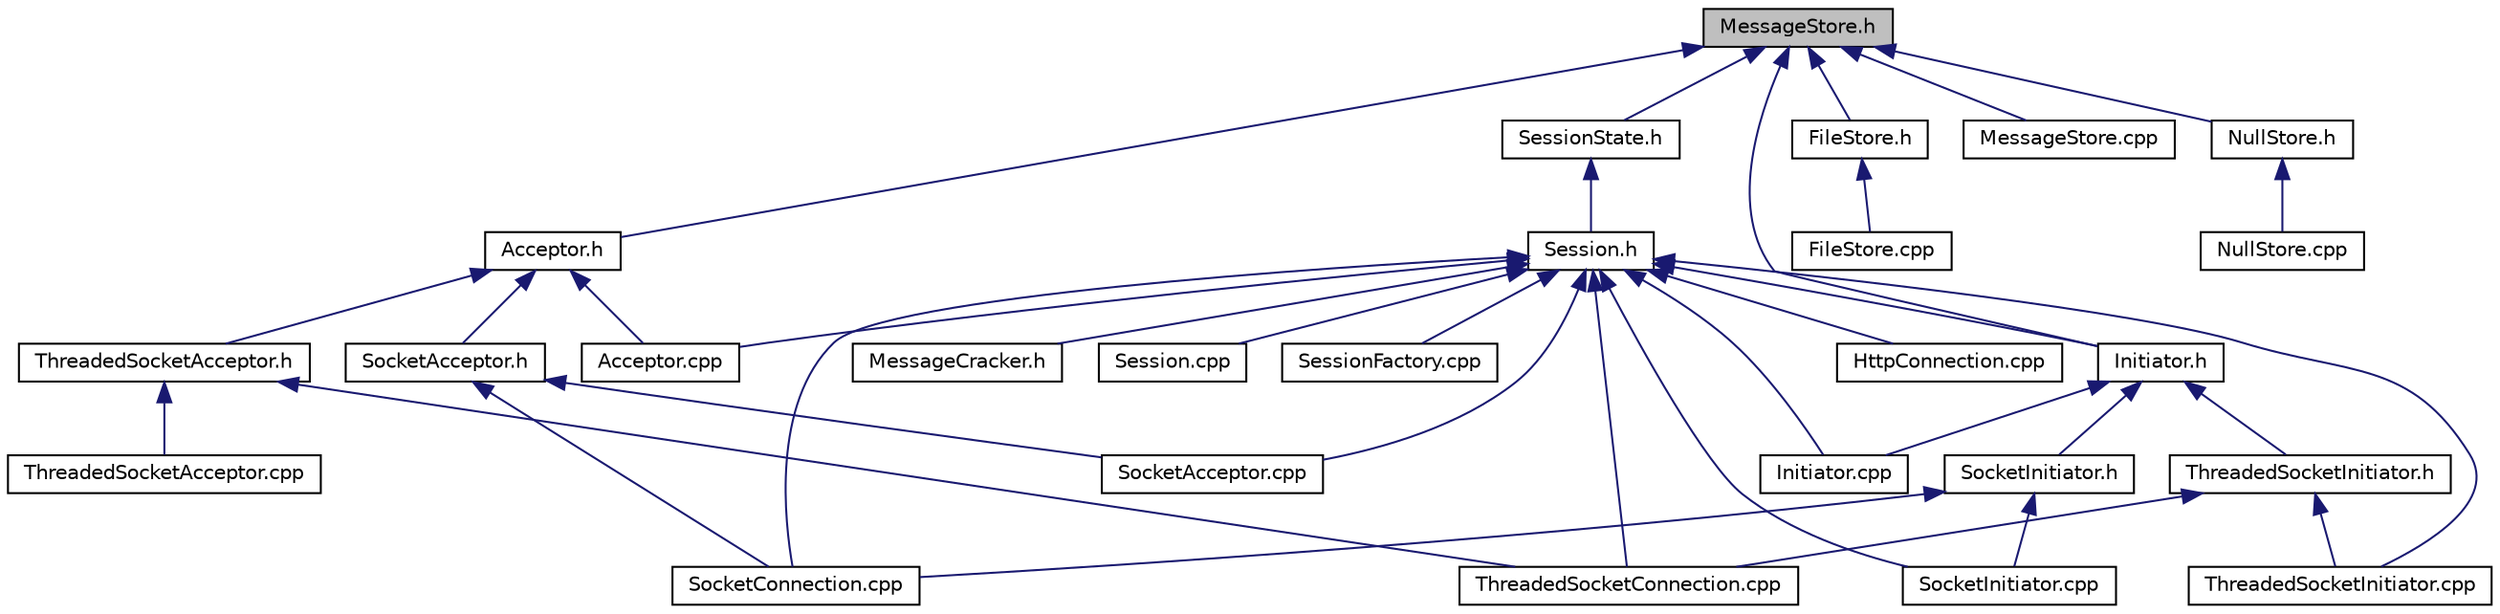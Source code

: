 digraph "MessageStore.h"
{
  edge [fontname="Helvetica",fontsize="10",labelfontname="Helvetica",labelfontsize="10"];
  node [fontname="Helvetica",fontsize="10",shape=record];
  Node61 [label="MessageStore.h",height=0.2,width=0.4,color="black", fillcolor="grey75", style="filled", fontcolor="black"];
  Node61 -> Node62 [dir="back",color="midnightblue",fontsize="10",style="solid",fontname="Helvetica"];
  Node62 [label="Acceptor.h",height=0.2,width=0.4,color="black", fillcolor="white", style="filled",URL="$_acceptor_8h.html"];
  Node62 -> Node63 [dir="back",color="midnightblue",fontsize="10",style="solid",fontname="Helvetica"];
  Node63 [label="Acceptor.cpp",height=0.2,width=0.4,color="black", fillcolor="white", style="filled",URL="$_acceptor_8cpp.html"];
  Node62 -> Node64 [dir="back",color="midnightblue",fontsize="10",style="solid",fontname="Helvetica"];
  Node64 [label="SocketAcceptor.h",height=0.2,width=0.4,color="black", fillcolor="white", style="filled",URL="$_socket_acceptor_8h.html"];
  Node64 -> Node65 [dir="back",color="midnightblue",fontsize="10",style="solid",fontname="Helvetica"];
  Node65 [label="SocketAcceptor.cpp",height=0.2,width=0.4,color="black", fillcolor="white", style="filled",URL="$_socket_acceptor_8cpp.html"];
  Node64 -> Node66 [dir="back",color="midnightblue",fontsize="10",style="solid",fontname="Helvetica"];
  Node66 [label="SocketConnection.cpp",height=0.2,width=0.4,color="black", fillcolor="white", style="filled",URL="$_socket_connection_8cpp.html"];
  Node62 -> Node67 [dir="back",color="midnightblue",fontsize="10",style="solid",fontname="Helvetica"];
  Node67 [label="ThreadedSocketAcceptor.h",height=0.2,width=0.4,color="black", fillcolor="white", style="filled",URL="$_threaded_socket_acceptor_8h.html"];
  Node67 -> Node68 [dir="back",color="midnightblue",fontsize="10",style="solid",fontname="Helvetica"];
  Node68 [label="ThreadedSocketAcceptor.cpp",height=0.2,width=0.4,color="black", fillcolor="white", style="filled",URL="$_threaded_socket_acceptor_8cpp.html"];
  Node67 -> Node69 [dir="back",color="midnightblue",fontsize="10",style="solid",fontname="Helvetica"];
  Node69 [label="ThreadedSocketConnection.cpp",height=0.2,width=0.4,color="black", fillcolor="white", style="filled",URL="$_threaded_socket_connection_8cpp.html"];
  Node61 -> Node70 [dir="back",color="midnightblue",fontsize="10",style="solid",fontname="Helvetica"];
  Node70 [label="SessionState.h",height=0.2,width=0.4,color="black", fillcolor="white", style="filled",URL="$_session_state_8h.html"];
  Node70 -> Node71 [dir="back",color="midnightblue",fontsize="10",style="solid",fontname="Helvetica"];
  Node71 [label="Session.h",height=0.2,width=0.4,color="black", fillcolor="white", style="filled",URL="$_session_8h.html"];
  Node71 -> Node63 [dir="back",color="midnightblue",fontsize="10",style="solid",fontname="Helvetica"];
  Node71 -> Node72 [dir="back",color="midnightblue",fontsize="10",style="solid",fontname="Helvetica"];
  Node72 [label="HttpConnection.cpp",height=0.2,width=0.4,color="black", fillcolor="white", style="filled",URL="$_http_connection_8cpp.html"];
  Node71 -> Node73 [dir="back",color="midnightblue",fontsize="10",style="solid",fontname="Helvetica"];
  Node73 [label="Initiator.h",height=0.2,width=0.4,color="black", fillcolor="white", style="filled",URL="$_initiator_8h.html"];
  Node73 -> Node74 [dir="back",color="midnightblue",fontsize="10",style="solid",fontname="Helvetica"];
  Node74 [label="Initiator.cpp",height=0.2,width=0.4,color="black", fillcolor="white", style="filled",URL="$_initiator_8cpp.html"];
  Node73 -> Node75 [dir="back",color="midnightblue",fontsize="10",style="solid",fontname="Helvetica"];
  Node75 [label="SocketInitiator.h",height=0.2,width=0.4,color="black", fillcolor="white", style="filled",URL="$_socket_initiator_8h.html"];
  Node75 -> Node66 [dir="back",color="midnightblue",fontsize="10",style="solid",fontname="Helvetica"];
  Node75 -> Node76 [dir="back",color="midnightblue",fontsize="10",style="solid",fontname="Helvetica"];
  Node76 [label="SocketInitiator.cpp",height=0.2,width=0.4,color="black", fillcolor="white", style="filled",URL="$_socket_initiator_8cpp.html"];
  Node73 -> Node77 [dir="back",color="midnightblue",fontsize="10",style="solid",fontname="Helvetica"];
  Node77 [label="ThreadedSocketInitiator.h",height=0.2,width=0.4,color="black", fillcolor="white", style="filled",URL="$_threaded_socket_initiator_8h.html"];
  Node77 -> Node69 [dir="back",color="midnightblue",fontsize="10",style="solid",fontname="Helvetica"];
  Node77 -> Node78 [dir="back",color="midnightblue",fontsize="10",style="solid",fontname="Helvetica"];
  Node78 [label="ThreadedSocketInitiator.cpp",height=0.2,width=0.4,color="black", fillcolor="white", style="filled",URL="$_threaded_socket_initiator_8cpp.html"];
  Node71 -> Node74 [dir="back",color="midnightblue",fontsize="10",style="solid",fontname="Helvetica"];
  Node71 -> Node79 [dir="back",color="midnightblue",fontsize="10",style="solid",fontname="Helvetica"];
  Node79 [label="MessageCracker.h",height=0.2,width=0.4,color="black", fillcolor="white", style="filled",URL="$_message_cracker_8h.html"];
  Node71 -> Node80 [dir="back",color="midnightblue",fontsize="10",style="solid",fontname="Helvetica"];
  Node80 [label="Session.cpp",height=0.2,width=0.4,color="black", fillcolor="white", style="filled",URL="$_session_8cpp.html"];
  Node71 -> Node81 [dir="back",color="midnightblue",fontsize="10",style="solid",fontname="Helvetica"];
  Node81 [label="SessionFactory.cpp",height=0.2,width=0.4,color="black", fillcolor="white", style="filled",URL="$_session_factory_8cpp.html"];
  Node71 -> Node65 [dir="back",color="midnightblue",fontsize="10",style="solid",fontname="Helvetica"];
  Node71 -> Node66 [dir="back",color="midnightblue",fontsize="10",style="solid",fontname="Helvetica"];
  Node71 -> Node76 [dir="back",color="midnightblue",fontsize="10",style="solid",fontname="Helvetica"];
  Node71 -> Node69 [dir="back",color="midnightblue",fontsize="10",style="solid",fontname="Helvetica"];
  Node71 -> Node78 [dir="back",color="midnightblue",fontsize="10",style="solid",fontname="Helvetica"];
  Node61 -> Node82 [dir="back",color="midnightblue",fontsize="10",style="solid",fontname="Helvetica"];
  Node82 [label="FileStore.h",height=0.2,width=0.4,color="black", fillcolor="white", style="filled",URL="$_file_store_8h.html"];
  Node82 -> Node83 [dir="back",color="midnightblue",fontsize="10",style="solid",fontname="Helvetica"];
  Node83 [label="FileStore.cpp",height=0.2,width=0.4,color="black", fillcolor="white", style="filled",URL="$_file_store_8cpp.html"];
  Node61 -> Node73 [dir="back",color="midnightblue",fontsize="10",style="solid",fontname="Helvetica"];
  Node61 -> Node84 [dir="back",color="midnightblue",fontsize="10",style="solid",fontname="Helvetica"];
  Node84 [label="MessageStore.cpp",height=0.2,width=0.4,color="black", fillcolor="white", style="filled",URL="$_message_store_8cpp.html"];
  Node61 -> Node85 [dir="back",color="midnightblue",fontsize="10",style="solid",fontname="Helvetica"];
  Node85 [label="NullStore.h",height=0.2,width=0.4,color="black", fillcolor="white", style="filled",URL="$_null_store_8h.html"];
  Node85 -> Node86 [dir="back",color="midnightblue",fontsize="10",style="solid",fontname="Helvetica"];
  Node86 [label="NullStore.cpp",height=0.2,width=0.4,color="black", fillcolor="white", style="filled",URL="$_null_store_8cpp.html"];
}
